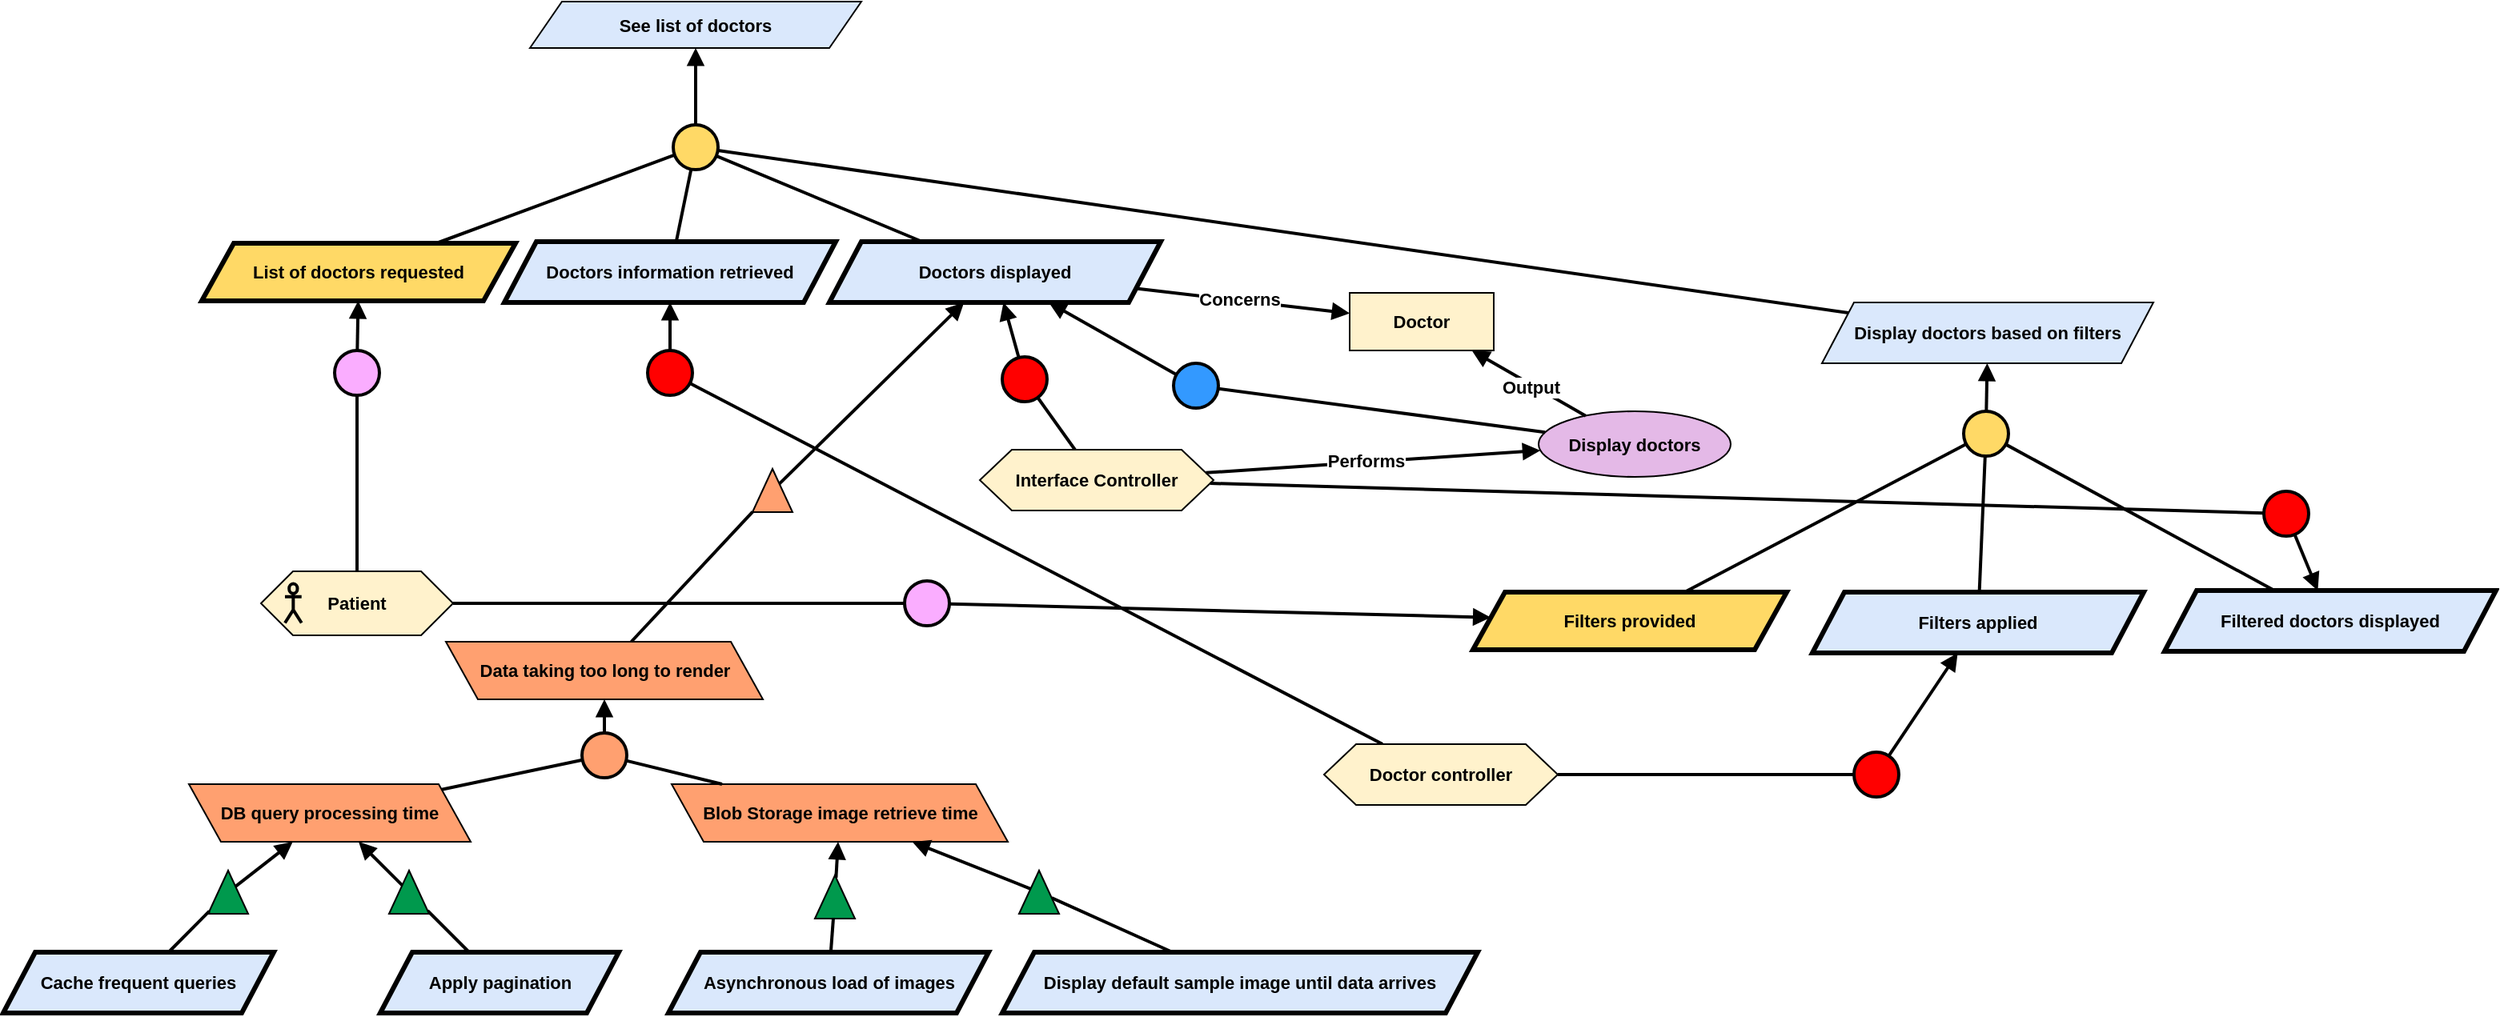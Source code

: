 <mxfile version="24.4.9" type="github">
  <diagram name="Page-1" id="ee1Z87Gk3CVDDKr3bbFb">
    <mxGraphModel dx="4887" dy="545" grid="0" gridSize="10" guides="1" tooltips="1" connect="1" arrows="1" fold="1" page="0" pageScale="1" pageWidth="827" pageHeight="1169" math="0" shadow="0">
      <root>
        <mxCell id="0" />
        <mxCell id="1" parent="0" />
        <mxCell id="4inZ2WwJJF7acPCkOvNZ-1" value="&lt;b&gt;See list of doctors&lt;/b&gt;" style="shape=parallelogram;perimeter=parallelogramPerimeter;whiteSpace=wrap;html=1;fixedSize=1;fillColor=#dae8fc;strokeColor=#000000;fontFamily=Helvetica;fontSize=11;fontColor=default;labelBackgroundColor=none;" parent="1" vertex="1">
          <mxGeometry x="-2485" y="549" width="207" height="29" as="geometry" />
        </mxCell>
        <mxCell id="ZVA24bUqgCefPZl9Vzj5-2" value="" style="ellipse;whiteSpace=wrap;html=1;aspect=fixed;fillColor=#FFD966;strokeWidth=2;" parent="1" vertex="1">
          <mxGeometry x="-2395.5" y="626" width="28" height="28" as="geometry" />
        </mxCell>
        <mxCell id="ZVA24bUqgCefPZl9Vzj5-3" value="" style="endArrow=block;html=1;rounded=0;endFill=1;strokeWidth=2;" parent="1" source="ZVA24bUqgCefPZl9Vzj5-2" target="4inZ2WwJJF7acPCkOvNZ-1" edge="1">
          <mxGeometry width="50" height="50" relative="1" as="geometry">
            <mxPoint x="-2358.005" y="734.972" as="sourcePoint" />
            <mxPoint x="-2381" y="590" as="targetPoint" />
          </mxGeometry>
        </mxCell>
        <mxCell id="ZVA24bUqgCefPZl9Vzj5-4" value="" style="endArrow=none;html=1;rounded=0;strokeWidth=2;" parent="1" source="ZVA24bUqgCefPZl9Vzj5-5" target="ZVA24bUqgCefPZl9Vzj5-2" edge="1">
          <mxGeometry width="50" height="50" relative="1" as="geometry">
            <mxPoint x="-2453" y="724" as="sourcePoint" />
            <mxPoint x="-2334" y="733" as="targetPoint" />
          </mxGeometry>
        </mxCell>
        <mxCell id="ZVA24bUqgCefPZl9Vzj5-5" value="&lt;b&gt;List of doctors requested&lt;/b&gt;" style="shape=parallelogram;perimeter=parallelogramPerimeter;whiteSpace=wrap;html=1;fixedSize=1;fillColor=#FFD966;strokeColor=#000000;strokeWidth=3;fontFamily=Helvetica;fontSize=11;fontColor=default;labelBackgroundColor=none;" parent="1" vertex="1">
          <mxGeometry x="-2690" y="700" width="196" height="36" as="geometry" />
        </mxCell>
        <mxCell id="ZVA24bUqgCefPZl9Vzj5-6" value="&lt;b&gt;Doctors displayed&lt;/b&gt;" style="shape=parallelogram;perimeter=parallelogramPerimeter;whiteSpace=wrap;html=1;fixedSize=1;fillColor=#dae8fc;strokeColor=#000000;fontFamily=Helvetica;fontSize=11;fontColor=default;labelBackgroundColor=none;strokeWidth=3;" parent="1" vertex="1">
          <mxGeometry x="-2298" y="699" width="207" height="38" as="geometry" />
        </mxCell>
        <mxCell id="ZVA24bUqgCefPZl9Vzj5-7" value="" style="endArrow=none;html=1;rounded=0;strokeWidth=2;" parent="1" source="ZVA24bUqgCefPZl9Vzj5-6" target="ZVA24bUqgCefPZl9Vzj5-2" edge="1">
          <mxGeometry width="50" height="50" relative="1" as="geometry">
            <mxPoint x="-2520" y="756" as="sourcePoint" />
            <mxPoint x="-2383" y="670" as="targetPoint" />
          </mxGeometry>
        </mxCell>
        <mxCell id="ZVA24bUqgCefPZl9Vzj5-10" value="" style="endArrow=none;html=1;rounded=0;strokeWidth=2;" parent="1" source="ZVA24bUqgCefPZl9Vzj5-41" target="ZVA24bUqgCefPZl9Vzj5-2" edge="1">
          <mxGeometry width="50" height="50" relative="1" as="geometry">
            <mxPoint x="-2059.428" y="702.57" as="sourcePoint" />
            <mxPoint x="-2367" y="676" as="targetPoint" />
          </mxGeometry>
        </mxCell>
        <mxCell id="ZVA24bUqgCefPZl9Vzj5-11" value="" style="ellipse;whiteSpace=wrap;html=1;aspect=fixed;fillColor=#FAADFF;strokeWidth=2;fontFamily=Helvetica;fontSize=11;fontColor=default;labelBackgroundColor=default;" parent="1" vertex="1">
          <mxGeometry x="-2607" y="767" width="28" height="28" as="geometry" />
        </mxCell>
        <mxCell id="ZVA24bUqgCefPZl9Vzj5-12" value="" style="endArrow=block;html=1;rounded=0;endFill=1;strokeWidth=2;strokeColor=default;align=center;verticalAlign=middle;fontFamily=Helvetica;fontSize=11;fontColor=default;labelBackgroundColor=default;" parent="1" source="ZVA24bUqgCefPZl9Vzj5-11" target="ZVA24bUqgCefPZl9Vzj5-5" edge="1">
          <mxGeometry width="50" height="50" relative="1" as="geometry">
            <mxPoint x="-2671.005" y="785.972" as="sourcePoint" />
            <mxPoint x="-2675" y="741" as="targetPoint" />
          </mxGeometry>
        </mxCell>
        <mxCell id="ZVA24bUqgCefPZl9Vzj5-13" value="" style="endArrow=none;html=1;rounded=0;strokeWidth=2;strokeColor=default;align=center;verticalAlign=middle;fontFamily=Helvetica;fontSize=11;fontColor=default;labelBackgroundColor=default;" parent="1" source="ZVA24bUqgCefPZl9Vzj5-15" target="ZVA24bUqgCefPZl9Vzj5-11" edge="1">
          <mxGeometry width="50" height="50" relative="1" as="geometry">
            <mxPoint x="-2672" y="848" as="sourcePoint" />
            <mxPoint x="-2647" y="784" as="targetPoint" />
          </mxGeometry>
        </mxCell>
        <mxCell id="ZVA24bUqgCefPZl9Vzj5-14" value="" style="group" parent="1" vertex="1" connectable="0">
          <mxGeometry x="-2653" y="905" width="120" height="40" as="geometry" />
        </mxCell>
        <mxCell id="ZVA24bUqgCefPZl9Vzj5-15" value="&lt;div&gt;&lt;b&gt;Patient&lt;/b&gt;&lt;/div&gt;" style="shape=hexagon;perimeter=hexagonPerimeter2;whiteSpace=wrap;html=1;fixedSize=1;fillColor=#FFF2CC;fontFamily=Helvetica;fontSize=11;fontColor=default;labelBackgroundColor=none;" parent="ZVA24bUqgCefPZl9Vzj5-14" vertex="1">
          <mxGeometry width="120" height="40" as="geometry" />
        </mxCell>
        <mxCell id="ZVA24bUqgCefPZl9Vzj5-16" value="" style="shape=umlActor;verticalLabelPosition=bottom;verticalAlign=top;html=1;outlineConnect=0;fillColor=none;strokeWidth=2;fontFamily=Helvetica;fontSize=11;fontColor=default;labelBackgroundColor=default;" parent="ZVA24bUqgCefPZl9Vzj5-14" vertex="1">
          <mxGeometry x="14.983" y="7.75" width="10.373" height="24.5" as="geometry" />
        </mxCell>
        <mxCell id="ZVA24bUqgCefPZl9Vzj5-17" value="" style="ellipse;whiteSpace=wrap;html=1;aspect=fixed;fillColor=#FF0000;strokeWidth=2;" parent="1" vertex="1">
          <mxGeometry x="-2411.5" y="767" width="28" height="28" as="geometry" />
        </mxCell>
        <mxCell id="ZVA24bUqgCefPZl9Vzj5-18" value="" style="endArrow=block;html=1;rounded=0;endFill=1;strokeWidth=2;" parent="1" source="ZVA24bUqgCefPZl9Vzj5-17" target="ZVA24bUqgCefPZl9Vzj5-21" edge="1">
          <mxGeometry width="50" height="50" relative="1" as="geometry">
            <mxPoint x="-2194.005" y="886.972" as="sourcePoint" />
            <mxPoint x="-2429.397" y="744" as="targetPoint" />
          </mxGeometry>
        </mxCell>
        <mxCell id="ZVA24bUqgCefPZl9Vzj5-19" value="" style="endArrow=none;html=1;rounded=0;strokeWidth=2;" parent="1" source="ZVA24bUqgCefPZl9Vzj5-50" target="ZVA24bUqgCefPZl9Vzj5-17" edge="1">
          <mxGeometry width="50" height="50" relative="1" as="geometry">
            <mxPoint x="-2397.701" y="844" as="sourcePoint" />
            <mxPoint x="-2101" y="888.5" as="targetPoint" />
          </mxGeometry>
        </mxCell>
        <mxCell id="ZVA24bUqgCefPZl9Vzj5-21" value="&lt;b&gt;Doctors information retrieved&lt;/b&gt;" style="shape=parallelogram;perimeter=parallelogramPerimeter;whiteSpace=wrap;html=1;fixedSize=1;fillColor=#dae8fc;strokeColor=#000000;fontFamily=Helvetica;fontSize=11;fontColor=default;labelBackgroundColor=none;strokeWidth=3;" parent="1" vertex="1">
          <mxGeometry x="-2501" y="699" width="207" height="38" as="geometry" />
        </mxCell>
        <mxCell id="ZVA24bUqgCefPZl9Vzj5-22" value="" style="endArrow=none;html=1;rounded=0;strokeWidth=2;" parent="1" source="ZVA24bUqgCefPZl9Vzj5-21" target="ZVA24bUqgCefPZl9Vzj5-2" edge="1">
          <mxGeometry width="50" height="50" relative="1" as="geometry">
            <mxPoint x="-2239" y="711" as="sourcePoint" />
            <mxPoint x="-2359" y="656" as="targetPoint" />
          </mxGeometry>
        </mxCell>
        <mxCell id="ZVA24bUqgCefPZl9Vzj5-23" value="" style="ellipse;whiteSpace=wrap;html=1;aspect=fixed;fillColor=#FF0000;strokeWidth=2;" parent="1" vertex="1">
          <mxGeometry x="-2190" y="771" width="28" height="28" as="geometry" />
        </mxCell>
        <mxCell id="ZVA24bUqgCefPZl9Vzj5-24" value="" style="endArrow=block;html=1;rounded=0;endFill=1;strokeWidth=2;" parent="1" source="ZVA24bUqgCefPZl9Vzj5-23" target="ZVA24bUqgCefPZl9Vzj5-6" edge="1">
          <mxGeometry width="50" height="50" relative="1" as="geometry">
            <mxPoint x="-1977.505" y="893.972" as="sourcePoint" />
            <mxPoint x="-2180.5" y="744" as="targetPoint" />
          </mxGeometry>
        </mxCell>
        <mxCell id="ZVA24bUqgCefPZl9Vzj5-25" value="" style="endArrow=none;html=1;rounded=0;strokeWidth=2;" parent="1" source="ZVA24bUqgCefPZl9Vzj5-26" target="ZVA24bUqgCefPZl9Vzj5-23" edge="1">
          <mxGeometry width="50" height="50" relative="1" as="geometry">
            <mxPoint x="-1973.149" y="1044.5" as="sourcePoint" />
            <mxPoint x="-1884.5" y="895.5" as="targetPoint" />
          </mxGeometry>
        </mxCell>
        <mxCell id="ZVA24bUqgCefPZl9Vzj5-26" value="&lt;div&gt;&lt;b&gt;Interface Controller&lt;/b&gt;&lt;/div&gt;" style="shape=hexagon;perimeter=hexagonPerimeter2;whiteSpace=wrap;html=1;fixedSize=1;fillColor=#FFF2CC;fontFamily=Helvetica;fontSize=11;fontColor=default;labelBackgroundColor=none;" parent="1" vertex="1">
          <mxGeometry x="-2204" y="829" width="146" height="38" as="geometry" />
        </mxCell>
        <mxCell id="ZVA24bUqgCefPZl9Vzj5-34" value="&lt;b&gt;Filters provided&lt;/b&gt;" style="shape=parallelogram;perimeter=parallelogramPerimeter;whiteSpace=wrap;html=1;fixedSize=1;fillColor=#FFD966;strokeColor=#000000;strokeWidth=3;fontFamily=Helvetica;fontSize=11;fontColor=default;labelBackgroundColor=none;" parent="1" vertex="1">
          <mxGeometry x="-1896" y="918" width="196" height="36" as="geometry" />
        </mxCell>
        <mxCell id="ZVA24bUqgCefPZl9Vzj5-35" value="" style="ellipse;whiteSpace=wrap;html=1;aspect=fixed;fillColor=#FAADFF;strokeWidth=2;fontFamily=Helvetica;fontSize=11;fontColor=default;labelBackgroundColor=default;" parent="1" vertex="1">
          <mxGeometry x="-2251" y="911" width="28" height="28" as="geometry" />
        </mxCell>
        <mxCell id="ZVA24bUqgCefPZl9Vzj5-36" value="" style="endArrow=block;html=1;rounded=0;endFill=1;strokeWidth=2;strokeColor=default;align=center;verticalAlign=middle;fontFamily=Helvetica;fontSize=11;fontColor=default;labelBackgroundColor=default;" parent="1" source="ZVA24bUqgCefPZl9Vzj5-35" target="ZVA24bUqgCefPZl9Vzj5-34" edge="1">
          <mxGeometry width="50" height="50" relative="1" as="geometry">
            <mxPoint x="-1807.005" y="897.972" as="sourcePoint" />
            <mxPoint x="-1811" y="853" as="targetPoint" />
          </mxGeometry>
        </mxCell>
        <mxCell id="ZVA24bUqgCefPZl9Vzj5-37" value="" style="endArrow=none;html=1;rounded=0;strokeWidth=2;strokeColor=default;align=center;verticalAlign=middle;fontFamily=Helvetica;fontSize=11;fontColor=default;labelBackgroundColor=default;" parent="1" source="ZVA24bUqgCefPZl9Vzj5-15" target="ZVA24bUqgCefPZl9Vzj5-35" edge="1">
          <mxGeometry width="50" height="50" relative="1" as="geometry">
            <mxPoint x="-1999" y="945" as="sourcePoint" />
            <mxPoint x="-2054" y="887" as="targetPoint" />
          </mxGeometry>
        </mxCell>
        <mxCell id="ZVA24bUqgCefPZl9Vzj5-41" value="&lt;b&gt;Display doctors based on filters&lt;/b&gt;" style="shape=parallelogram;perimeter=parallelogramPerimeter;whiteSpace=wrap;html=1;fixedSize=1;fillColor=#dae8fc;strokeColor=#000000;fontFamily=Helvetica;fontSize=11;fontColor=default;labelBackgroundColor=none;strokeWidth=1;" parent="1" vertex="1">
          <mxGeometry x="-1678" y="737" width="207" height="38" as="geometry" />
        </mxCell>
        <mxCell id="ZVA24bUqgCefPZl9Vzj5-42" value="" style="ellipse;whiteSpace=wrap;html=1;aspect=fixed;fillColor=#FFD966;strokeWidth=2;" parent="1" vertex="1">
          <mxGeometry x="-1589.5" y="805" width="28" height="28" as="geometry" />
        </mxCell>
        <mxCell id="ZVA24bUqgCefPZl9Vzj5-43" value="" style="endArrow=block;html=1;rounded=0;endFill=1;strokeWidth=2;" parent="1" source="ZVA24bUqgCefPZl9Vzj5-42" target="ZVA24bUqgCefPZl9Vzj5-41" edge="1">
          <mxGeometry width="50" height="50" relative="1" as="geometry">
            <mxPoint x="-1760.005" y="791.972" as="sourcePoint" />
            <mxPoint x="-1764" y="747" as="targetPoint" />
          </mxGeometry>
        </mxCell>
        <mxCell id="ZVA24bUqgCefPZl9Vzj5-44" value="" style="endArrow=none;html=1;rounded=0;strokeWidth=2;" parent="1" source="ZVA24bUqgCefPZl9Vzj5-34" target="ZVA24bUqgCefPZl9Vzj5-42" edge="1">
          <mxGeometry width="50" height="50" relative="1" as="geometry">
            <mxPoint x="-1761" y="849" as="sourcePoint" />
            <mxPoint x="-1736" y="790" as="targetPoint" />
          </mxGeometry>
        </mxCell>
        <mxCell id="ZVA24bUqgCefPZl9Vzj5-45" value="&lt;b&gt;Filters applied&lt;/b&gt;" style="shape=parallelogram;perimeter=parallelogramPerimeter;whiteSpace=wrap;html=1;fixedSize=1;fillColor=#dae8fc;strokeColor=#000000;fontFamily=Helvetica;fontSize=11;fontColor=default;labelBackgroundColor=none;strokeWidth=3;" parent="1" vertex="1">
          <mxGeometry x="-1684" y="918" width="207" height="38" as="geometry" />
        </mxCell>
        <mxCell id="ZVA24bUqgCefPZl9Vzj5-46" value="" style="endArrow=none;html=1;rounded=0;strokeWidth=2;" parent="1" source="ZVA24bUqgCefPZl9Vzj5-45" target="ZVA24bUqgCefPZl9Vzj5-42" edge="1">
          <mxGeometry width="50" height="50" relative="1" as="geometry">
            <mxPoint x="-1718" y="891" as="sourcePoint" />
            <mxPoint x="-1707" y="838" as="targetPoint" />
          </mxGeometry>
        </mxCell>
        <mxCell id="ZVA24bUqgCefPZl9Vzj5-47" value="" style="ellipse;whiteSpace=wrap;html=1;aspect=fixed;fillColor=#FF0000;strokeWidth=2;" parent="1" vertex="1">
          <mxGeometry x="-1658" y="1018" width="28" height="28" as="geometry" />
        </mxCell>
        <mxCell id="ZVA24bUqgCefPZl9Vzj5-48" value="" style="endArrow=block;html=1;rounded=0;endFill=1;strokeWidth=2;" parent="1" source="ZVA24bUqgCefPZl9Vzj5-47" target="ZVA24bUqgCefPZl9Vzj5-45" edge="1">
          <mxGeometry width="50" height="50" relative="1" as="geometry">
            <mxPoint x="-1311.005" y="1025.972" as="sourcePoint" />
            <mxPoint x="-1527.5" y="870" as="targetPoint" />
          </mxGeometry>
        </mxCell>
        <mxCell id="ZVA24bUqgCefPZl9Vzj5-49" value="" style="endArrow=none;html=1;rounded=0;strokeWidth=2;" parent="1" source="ZVA24bUqgCefPZl9Vzj5-50" target="ZVA24bUqgCefPZl9Vzj5-47" edge="1">
          <mxGeometry width="50" height="50" relative="1" as="geometry">
            <mxPoint x="-1306.649" y="1176.5" as="sourcePoint" />
            <mxPoint x="-1218" y="1027.5" as="targetPoint" />
          </mxGeometry>
        </mxCell>
        <mxCell id="ZVA24bUqgCefPZl9Vzj5-50" value="&lt;div&gt;&lt;b&gt;Doctor controller&lt;/b&gt;&lt;/div&gt;" style="shape=hexagon;perimeter=hexagonPerimeter2;whiteSpace=wrap;html=1;fixedSize=1;fillColor=#FFF2CC;fontFamily=Helvetica;fontSize=11;fontColor=default;labelBackgroundColor=none;" parent="1" vertex="1">
          <mxGeometry x="-1989" y="1013" width="146" height="38" as="geometry" />
        </mxCell>
        <mxCell id="ZVA24bUqgCefPZl9Vzj5-51" value="" style="ellipse;whiteSpace=wrap;html=1;aspect=fixed;fillColor=#FF0000;strokeWidth=2;" parent="1" vertex="1">
          <mxGeometry x="-1402" y="855" width="28" height="28" as="geometry" />
        </mxCell>
        <mxCell id="ZVA24bUqgCefPZl9Vzj5-52" value="" style="endArrow=block;html=1;rounded=0;endFill=1;strokeWidth=2;" parent="1" source="ZVA24bUqgCefPZl9Vzj5-51" target="ZVA24bUqgCefPZl9Vzj5-55" edge="1">
          <mxGeometry width="50" height="50" relative="1" as="geometry">
            <mxPoint x="-1058.005" y="1052.972" as="sourcePoint" />
            <mxPoint x="-1274.5" y="897" as="targetPoint" />
          </mxGeometry>
        </mxCell>
        <mxCell id="ZVA24bUqgCefPZl9Vzj5-53" value="" style="endArrow=none;html=1;rounded=0;strokeWidth=2;" parent="1" source="ZVA24bUqgCefPZl9Vzj5-26" target="ZVA24bUqgCefPZl9Vzj5-51" edge="1">
          <mxGeometry width="50" height="50" relative="1" as="geometry">
            <mxPoint x="-1858.463" y="1002.385" as="sourcePoint" />
            <mxPoint x="-965" y="1054.5" as="targetPoint" />
          </mxGeometry>
        </mxCell>
        <mxCell id="ZVA24bUqgCefPZl9Vzj5-55" value="&lt;b&gt;Filtered doctors displayed&lt;/b&gt;" style="shape=parallelogram;perimeter=parallelogramPerimeter;whiteSpace=wrap;html=1;fixedSize=1;fillColor=#dae8fc;strokeColor=#000000;fontFamily=Helvetica;fontSize=11;fontColor=default;labelBackgroundColor=none;strokeWidth=3;" parent="1" vertex="1">
          <mxGeometry x="-1464" y="917" width="207" height="38" as="geometry" />
        </mxCell>
        <mxCell id="ZVA24bUqgCefPZl9Vzj5-56" value="" style="endArrow=none;html=1;rounded=0;strokeWidth=2;" parent="1" source="ZVA24bUqgCefPZl9Vzj5-55" target="ZVA24bUqgCefPZl9Vzj5-42" edge="1">
          <mxGeometry width="50" height="50" relative="1" as="geometry">
            <mxPoint x="-1492" y="866" as="sourcePoint" />
            <mxPoint x="-1629" y="806" as="targetPoint" />
          </mxGeometry>
        </mxCell>
        <mxCell id="ZVA24bUqgCefPZl9Vzj5-58" value="Data taking too long to render" style="shape=parallelogram;perimeter=parallelogramPerimeter;whiteSpace=wrap;html=1;fixedSize=1;fillColor=#FFA070;fontStyle=1;fontFamily=Helvetica;fontSize=11;fontColor=default;labelBackgroundColor=none;flipH=1;flipV=0;" parent="1" vertex="1">
          <mxGeometry x="-2537.5" y="949" width="198" height="36" as="geometry" />
        </mxCell>
        <mxCell id="ZVA24bUqgCefPZl9Vzj5-59" value="" style="endArrow=block;html=1;rounded=0;endFill=1;strokeWidth=2;" parent="1" source="ZVA24bUqgCefPZl9Vzj5-61" target="ZVA24bUqgCefPZl9Vzj5-6" edge="1">
          <mxGeometry width="50" height="50" relative="1" as="geometry">
            <mxPoint x="-1490.5" y="789" as="sourcePoint" />
            <mxPoint x="-1578.5" y="787" as="targetPoint" />
          </mxGeometry>
        </mxCell>
        <mxCell id="ZVA24bUqgCefPZl9Vzj5-60" value="" style="endArrow=none;html=1;rounded=0;strokeWidth=2;" parent="1" source="ZVA24bUqgCefPZl9Vzj5-58" target="ZVA24bUqgCefPZl9Vzj5-61" edge="1">
          <mxGeometry width="50" height="50" relative="1" as="geometry">
            <mxPoint x="-1577.5" y="808" as="sourcePoint" />
            <mxPoint x="-1499.256" y="761.998" as="targetPoint" />
          </mxGeometry>
        </mxCell>
        <mxCell id="ZVA24bUqgCefPZl9Vzj5-61" value="" style="triangle;whiteSpace=wrap;html=1;rotation=-90;fillColor=#FFA070;" parent="1" vertex="1">
          <mxGeometry x="-2347" y="842" width="27" height="25" as="geometry" />
        </mxCell>
        <mxCell id="ZVA24bUqgCefPZl9Vzj5-62" value="" style="ellipse;whiteSpace=wrap;html=1;aspect=fixed;fillColor=#FFA070;strokeWidth=2;" parent="1" vertex="1">
          <mxGeometry x="-2452.5" y="1006" width="28" height="28" as="geometry" />
        </mxCell>
        <mxCell id="ZVA24bUqgCefPZl9Vzj5-63" value="" style="endArrow=none;html=1;rounded=0;strokeWidth=2;" parent="1" source="ZVA24bUqgCefPZl9Vzj5-64" target="ZVA24bUqgCefPZl9Vzj5-62" edge="1">
          <mxGeometry width="50" height="50" relative="1" as="geometry">
            <mxPoint x="-2518" y="1132" as="sourcePoint" />
            <mxPoint x="-2493" y="1068" as="targetPoint" />
          </mxGeometry>
        </mxCell>
        <mxCell id="ZVA24bUqgCefPZl9Vzj5-64" value="DB query processing time" style="shape=parallelogram;perimeter=parallelogramPerimeter;whiteSpace=wrap;html=1;fixedSize=1;fillColor=#FFA070;fontStyle=1;fontFamily=Helvetica;fontSize=11;fontColor=default;labelBackgroundColor=none;flipH=1;flipV=0;" parent="1" vertex="1">
          <mxGeometry x="-2698" y="1038" width="176" height="36" as="geometry" />
        </mxCell>
        <mxCell id="ZVA24bUqgCefPZl9Vzj5-65" value="Blob Storage image retrieve time" style="shape=parallelogram;perimeter=parallelogramPerimeter;whiteSpace=wrap;html=1;fixedSize=1;fillColor=#FFA070;fontStyle=1;fontFamily=Helvetica;fontSize=11;fontColor=default;labelBackgroundColor=none;flipH=1;flipV=0;" parent="1" vertex="1">
          <mxGeometry x="-2396.5" y="1038" width="210" height="36" as="geometry" />
        </mxCell>
        <mxCell id="ZVA24bUqgCefPZl9Vzj5-66" value="" style="endArrow=none;html=1;rounded=0;strokeWidth=2;" parent="1" source="ZVA24bUqgCefPZl9Vzj5-65" target="ZVA24bUqgCefPZl9Vzj5-62" edge="1">
          <mxGeometry width="50" height="50" relative="1" as="geometry">
            <mxPoint x="-2599" y="1104" as="sourcePoint" />
            <mxPoint x="-2510" y="1062" as="targetPoint" />
          </mxGeometry>
        </mxCell>
        <mxCell id="ZVA24bUqgCefPZl9Vzj5-67" value="" style="endArrow=block;html=1;rounded=0;endFill=1;strokeWidth=2;" parent="1" source="ZVA24bUqgCefPZl9Vzj5-62" target="ZVA24bUqgCefPZl9Vzj5-58" edge="1">
          <mxGeometry width="50" height="50" relative="1" as="geometry">
            <mxPoint x="-2460.5" y="1044.5" as="sourcePoint" />
            <mxPoint x="-2595.5" y="1028.5" as="targetPoint" />
          </mxGeometry>
        </mxCell>
        <mxCell id="ZVA24bUqgCefPZl9Vzj5-68" value="&lt;b&gt;Display doctors&lt;/b&gt;" style="ellipse;whiteSpace=wrap;html=1;fillColor=#E4B9E7;strokeColor=#000000;fontFamily=Helvetica;fontSize=11;fontColor=default;labelBackgroundColor=none;" parent="1" vertex="1">
          <mxGeometry x="-1855" y="805" width="120" height="41" as="geometry" />
        </mxCell>
        <mxCell id="ZVA24bUqgCefPZl9Vzj5-69" value="" style="endArrow=block;html=1;rounded=0;endFill=1;strokeWidth=2;" parent="1" source="ZVA24bUqgCefPZl9Vzj5-26" target="ZVA24bUqgCefPZl9Vzj5-68" edge="1">
          <mxGeometry width="50" height="50" relative="1" as="geometry">
            <mxPoint x="-1627" y="1148" as="sourcePoint" />
            <mxPoint x="-1355" y="1109" as="targetPoint" />
          </mxGeometry>
        </mxCell>
        <mxCell id="ZVA24bUqgCefPZl9Vzj5-70" value="&lt;b&gt;Performs&lt;/b&gt;" style="edgeLabel;html=1;align=center;verticalAlign=middle;resizable=0;points=[];" parent="ZVA24bUqgCefPZl9Vzj5-69" vertex="1" connectable="0">
          <mxGeometry x="-0.044" y="1" relative="1" as="geometry">
            <mxPoint as="offset" />
          </mxGeometry>
        </mxCell>
        <mxCell id="ZVA24bUqgCefPZl9Vzj5-71" value="&lt;b&gt;Doctor&lt;/b&gt;" style="rounded=0;whiteSpace=wrap;html=1;fillColor=#FFF2CC;fontFamily=Helvetica;fontSize=11;fontColor=default;labelBackgroundColor=none;" parent="1" vertex="1">
          <mxGeometry x="-1973" y="731" width="90" height="36" as="geometry" />
        </mxCell>
        <mxCell id="ZVA24bUqgCefPZl9Vzj5-72" value="" style="endArrow=block;html=1;rounded=0;endFill=1;strokeWidth=2;" parent="1" source="ZVA24bUqgCefPZl9Vzj5-68" target="ZVA24bUqgCefPZl9Vzj5-71" edge="1">
          <mxGeometry width="50" height="50" relative="1" as="geometry">
            <mxPoint x="-1222" y="1121" as="sourcePoint" />
            <mxPoint x="-1154" y="1042" as="targetPoint" />
          </mxGeometry>
        </mxCell>
        <mxCell id="ZVA24bUqgCefPZl9Vzj5-73" value="&lt;b&gt;Output&lt;/b&gt;" style="edgeLabel;html=1;align=center;verticalAlign=middle;resizable=0;points=[];" parent="ZVA24bUqgCefPZl9Vzj5-72" vertex="1" connectable="0">
          <mxGeometry x="-0.044" y="1" relative="1" as="geometry">
            <mxPoint as="offset" />
          </mxGeometry>
        </mxCell>
        <mxCell id="ZVA24bUqgCefPZl9Vzj5-74" value="" style="ellipse;whiteSpace=wrap;html=1;aspect=fixed;fillColor=#3399FF;strokeWidth=2;" parent="1" vertex="1">
          <mxGeometry x="-2083" y="775" width="28" height="28" as="geometry" />
        </mxCell>
        <mxCell id="ZVA24bUqgCefPZl9Vzj5-75" value="" style="endArrow=block;html=1;rounded=0;endFill=1;strokeWidth=2;" parent="1" source="ZVA24bUqgCefPZl9Vzj5-74" target="ZVA24bUqgCefPZl9Vzj5-6" edge="1">
          <mxGeometry width="50" height="50" relative="1" as="geometry">
            <mxPoint x="-1730.005" y="989.972" as="sourcePoint" />
            <mxPoint x="-1468" y="923" as="targetPoint" />
          </mxGeometry>
        </mxCell>
        <mxCell id="ZVA24bUqgCefPZl9Vzj5-76" value="" style="endArrow=none;html=1;rounded=0;strokeWidth=2;" parent="1" source="ZVA24bUqgCefPZl9Vzj5-68" target="ZVA24bUqgCefPZl9Vzj5-74" edge="1">
          <mxGeometry width="50" height="50" relative="1" as="geometry">
            <mxPoint x="-1731" y="1052" as="sourcePoint" />
            <mxPoint x="-1706" y="988" as="targetPoint" />
          </mxGeometry>
        </mxCell>
        <mxCell id="ZVA24bUqgCefPZl9Vzj5-82" value="" style="endArrow=block;html=1;rounded=0;endFill=1;strokeWidth=2;" parent="1" source="ZVA24bUqgCefPZl9Vzj5-84" target="ZVA24bUqgCefPZl9Vzj5-64" edge="1">
          <mxGeometry width="50" height="50" relative="1" as="geometry">
            <mxPoint x="-2494.5" y="1110" as="sourcePoint" />
            <mxPoint x="-2582.5" y="1108" as="targetPoint" />
          </mxGeometry>
        </mxCell>
        <mxCell id="ZVA24bUqgCefPZl9Vzj5-83" value="" style="endArrow=none;html=1;rounded=0;strokeWidth=2;" parent="1" source="ZVA24bUqgCefPZl9Vzj5-85" target="ZVA24bUqgCefPZl9Vzj5-84" edge="1">
          <mxGeometry width="50" height="50" relative="1" as="geometry">
            <mxPoint x="-2582.5" y="1191" as="sourcePoint" />
            <mxPoint x="-2504.256" y="1144.998" as="targetPoint" />
          </mxGeometry>
        </mxCell>
        <mxCell id="ZVA24bUqgCefPZl9Vzj5-84" value="" style="triangle;whiteSpace=wrap;html=1;rotation=-90;fillColor=#00994D;" parent="1" vertex="1">
          <mxGeometry x="-2574" y="1093" width="27" height="25" as="geometry" />
        </mxCell>
        <mxCell id="ZVA24bUqgCefPZl9Vzj5-85" value="&lt;b&gt;Apply pagination&lt;/b&gt;" style="shape=parallelogram;perimeter=parallelogramPerimeter;whiteSpace=wrap;html=1;fixedSize=1;fillColor=#dae8fc;strokeColor=#000000;fontFamily=Helvetica;fontSize=11;fontColor=default;labelBackgroundColor=none;strokeWidth=3;" parent="1" vertex="1">
          <mxGeometry x="-2578.5" y="1143" width="149" height="38" as="geometry" />
        </mxCell>
        <mxCell id="ZVA24bUqgCefPZl9Vzj5-86" value="&lt;b&gt;Cache frequent queries&lt;/b&gt;" style="shape=parallelogram;perimeter=parallelogramPerimeter;whiteSpace=wrap;html=1;fixedSize=1;fillColor=#dae8fc;strokeColor=#000000;fontFamily=Helvetica;fontSize=11;fontColor=default;labelBackgroundColor=none;strokeWidth=3;" parent="1" vertex="1">
          <mxGeometry x="-2814" y="1143" width="169" height="38" as="geometry" />
        </mxCell>
        <mxCell id="ZVA24bUqgCefPZl9Vzj5-87" value="" style="endArrow=block;html=1;rounded=0;endFill=1;strokeWidth=2;" parent="1" source="ZVA24bUqgCefPZl9Vzj5-88" target="ZVA24bUqgCefPZl9Vzj5-64" edge="1">
          <mxGeometry width="50" height="50" relative="1" as="geometry">
            <mxPoint x="-2614.5" y="1128" as="sourcePoint" />
            <mxPoint x="-2685" y="1092" as="targetPoint" />
          </mxGeometry>
        </mxCell>
        <mxCell id="ZVA24bUqgCefPZl9Vzj5-88" value="" style="triangle;whiteSpace=wrap;html=1;rotation=-90;fillColor=#00994D;" parent="1" vertex="1">
          <mxGeometry x="-2687" y="1093" width="27" height="25" as="geometry" />
        </mxCell>
        <mxCell id="ZVA24bUqgCefPZl9Vzj5-89" value="" style="endArrow=none;html=1;rounded=0;strokeWidth=2;" parent="1" source="ZVA24bUqgCefPZl9Vzj5-86" target="ZVA24bUqgCefPZl9Vzj5-88" edge="1">
          <mxGeometry width="50" height="50" relative="1" as="geometry">
            <mxPoint x="-2666" y="1193" as="sourcePoint" />
            <mxPoint x="-2681" y="1154" as="targetPoint" />
          </mxGeometry>
        </mxCell>
        <mxCell id="ZVA24bUqgCefPZl9Vzj5-93" value="" style="endArrow=block;html=1;rounded=0;endFill=1;strokeWidth=2;" parent="1" source="ZVA24bUqgCefPZl9Vzj5-95" target="ZVA24bUqgCefPZl9Vzj5-65" edge="1">
          <mxGeometry width="50" height="50" relative="1" as="geometry">
            <mxPoint x="-2330" y="1131" as="sourcePoint" />
            <mxPoint x="-2397.5" y="1095" as="targetPoint" />
          </mxGeometry>
        </mxCell>
        <mxCell id="ZVA24bUqgCefPZl9Vzj5-94" value="" style="endArrow=none;html=1;rounded=0;strokeWidth=2;" parent="1" source="ZVA24bUqgCefPZl9Vzj5-97" target="ZVA24bUqgCefPZl9Vzj5-95" edge="1">
          <mxGeometry width="50" height="50" relative="1" as="geometry">
            <mxPoint x="-2397.5" y="1192" as="sourcePoint" />
            <mxPoint x="-2339.756" y="1165.998" as="targetPoint" />
          </mxGeometry>
        </mxCell>
        <mxCell id="ZVA24bUqgCefPZl9Vzj5-95" value="" style="triangle;whiteSpace=wrap;html=1;rotation=-90;fillColor=#00994D;" parent="1" vertex="1">
          <mxGeometry x="-2308" y="1096" width="27" height="25" as="geometry" />
        </mxCell>
        <mxCell id="ZVA24bUqgCefPZl9Vzj5-97" value="&lt;b&gt;Asynchronous load of images&lt;/b&gt;" style="shape=parallelogram;perimeter=parallelogramPerimeter;whiteSpace=wrap;html=1;fixedSize=1;fillColor=#dae8fc;strokeColor=#000000;fontFamily=Helvetica;fontSize=11;fontColor=default;labelBackgroundColor=none;strokeWidth=3;" parent="1" vertex="1">
          <mxGeometry x="-2398.5" y="1143" width="200" height="38" as="geometry" />
        </mxCell>
        <mxCell id="ZVA24bUqgCefPZl9Vzj5-98" value="&lt;b&gt;Display default sample image until data arrives&lt;/b&gt;" style="shape=parallelogram;perimeter=parallelogramPerimeter;whiteSpace=wrap;html=1;fixedSize=1;fillColor=#dae8fc;strokeColor=#000000;fontFamily=Helvetica;fontSize=11;fontColor=default;labelBackgroundColor=none;strokeWidth=3;" parent="1" vertex="1">
          <mxGeometry x="-2190" y="1143" width="297" height="38" as="geometry" />
        </mxCell>
        <mxCell id="ZVA24bUqgCefPZl9Vzj5-104" value="" style="endArrow=block;html=1;rounded=0;endFill=1;strokeWidth=2;" parent="1" source="ZVA24bUqgCefPZl9Vzj5-106" target="ZVA24bUqgCefPZl9Vzj5-65" edge="1">
          <mxGeometry width="50" height="50" relative="1" as="geometry">
            <mxPoint x="-2224.5" y="1126" as="sourcePoint" />
            <mxPoint x="-2180.5" y="1069" as="targetPoint" />
          </mxGeometry>
        </mxCell>
        <mxCell id="ZVA24bUqgCefPZl9Vzj5-105" value="" style="endArrow=none;html=1;rounded=0;strokeWidth=2;" parent="1" source="ZVA24bUqgCefPZl9Vzj5-98" target="ZVA24bUqgCefPZl9Vzj5-106" edge="1">
          <mxGeometry width="50" height="50" relative="1" as="geometry">
            <mxPoint x="-2143.5" y="1169" as="sourcePoint" />
            <mxPoint x="-2234.256" y="1160.998" as="targetPoint" />
          </mxGeometry>
        </mxCell>
        <mxCell id="ZVA24bUqgCefPZl9Vzj5-106" value="" style="triangle;whiteSpace=wrap;html=1;rotation=-90;fillColor=#00994D;" parent="1" vertex="1">
          <mxGeometry x="-2180.5" y="1093" width="27" height="25" as="geometry" />
        </mxCell>
        <mxCell id="1mYdGpxbMNyZ_4utEJQG-1" value="" style="endArrow=block;html=1;rounded=0;endFill=1;strokeWidth=2;" parent="1" source="ZVA24bUqgCefPZl9Vzj5-6" target="ZVA24bUqgCefPZl9Vzj5-71" edge="1">
          <mxGeometry width="50" height="50" relative="1" as="geometry">
            <mxPoint x="-1406" y="1123" as="sourcePoint" />
            <mxPoint x="-1285" y="1135" as="targetPoint" />
          </mxGeometry>
        </mxCell>
        <mxCell id="1mYdGpxbMNyZ_4utEJQG-2" value="&lt;b&gt;Concerns&lt;/b&gt;" style="edgeLabel;html=1;align=center;verticalAlign=middle;resizable=0;points=[];" parent="1mYdGpxbMNyZ_4utEJQG-1" vertex="1" connectable="0">
          <mxGeometry x="-0.044" y="1" relative="1" as="geometry">
            <mxPoint as="offset" />
          </mxGeometry>
        </mxCell>
      </root>
    </mxGraphModel>
  </diagram>
</mxfile>
